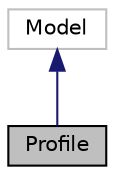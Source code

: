 digraph "Profile"
{
 // LATEX_PDF_SIZE
  edge [fontname="Helvetica",fontsize="10",labelfontname="Helvetica",labelfontsize="10"];
  node [fontname="Helvetica",fontsize="10",shape=record];
  Node1 [label="Profile",height=0.2,width=0.4,color="black", fillcolor="grey75", style="filled", fontcolor="black",tooltip="This is an encapsulation of the User Profile Model which represents each user in the server uniquely."];
  Node2 -> Node1 [dir="back",color="midnightblue",fontsize="10",style="solid",fontname="Helvetica"];
  Node2 [label="Model",height=0.2,width=0.4,color="grey75", fillcolor="white", style="filled",tooltip=" "];
}
